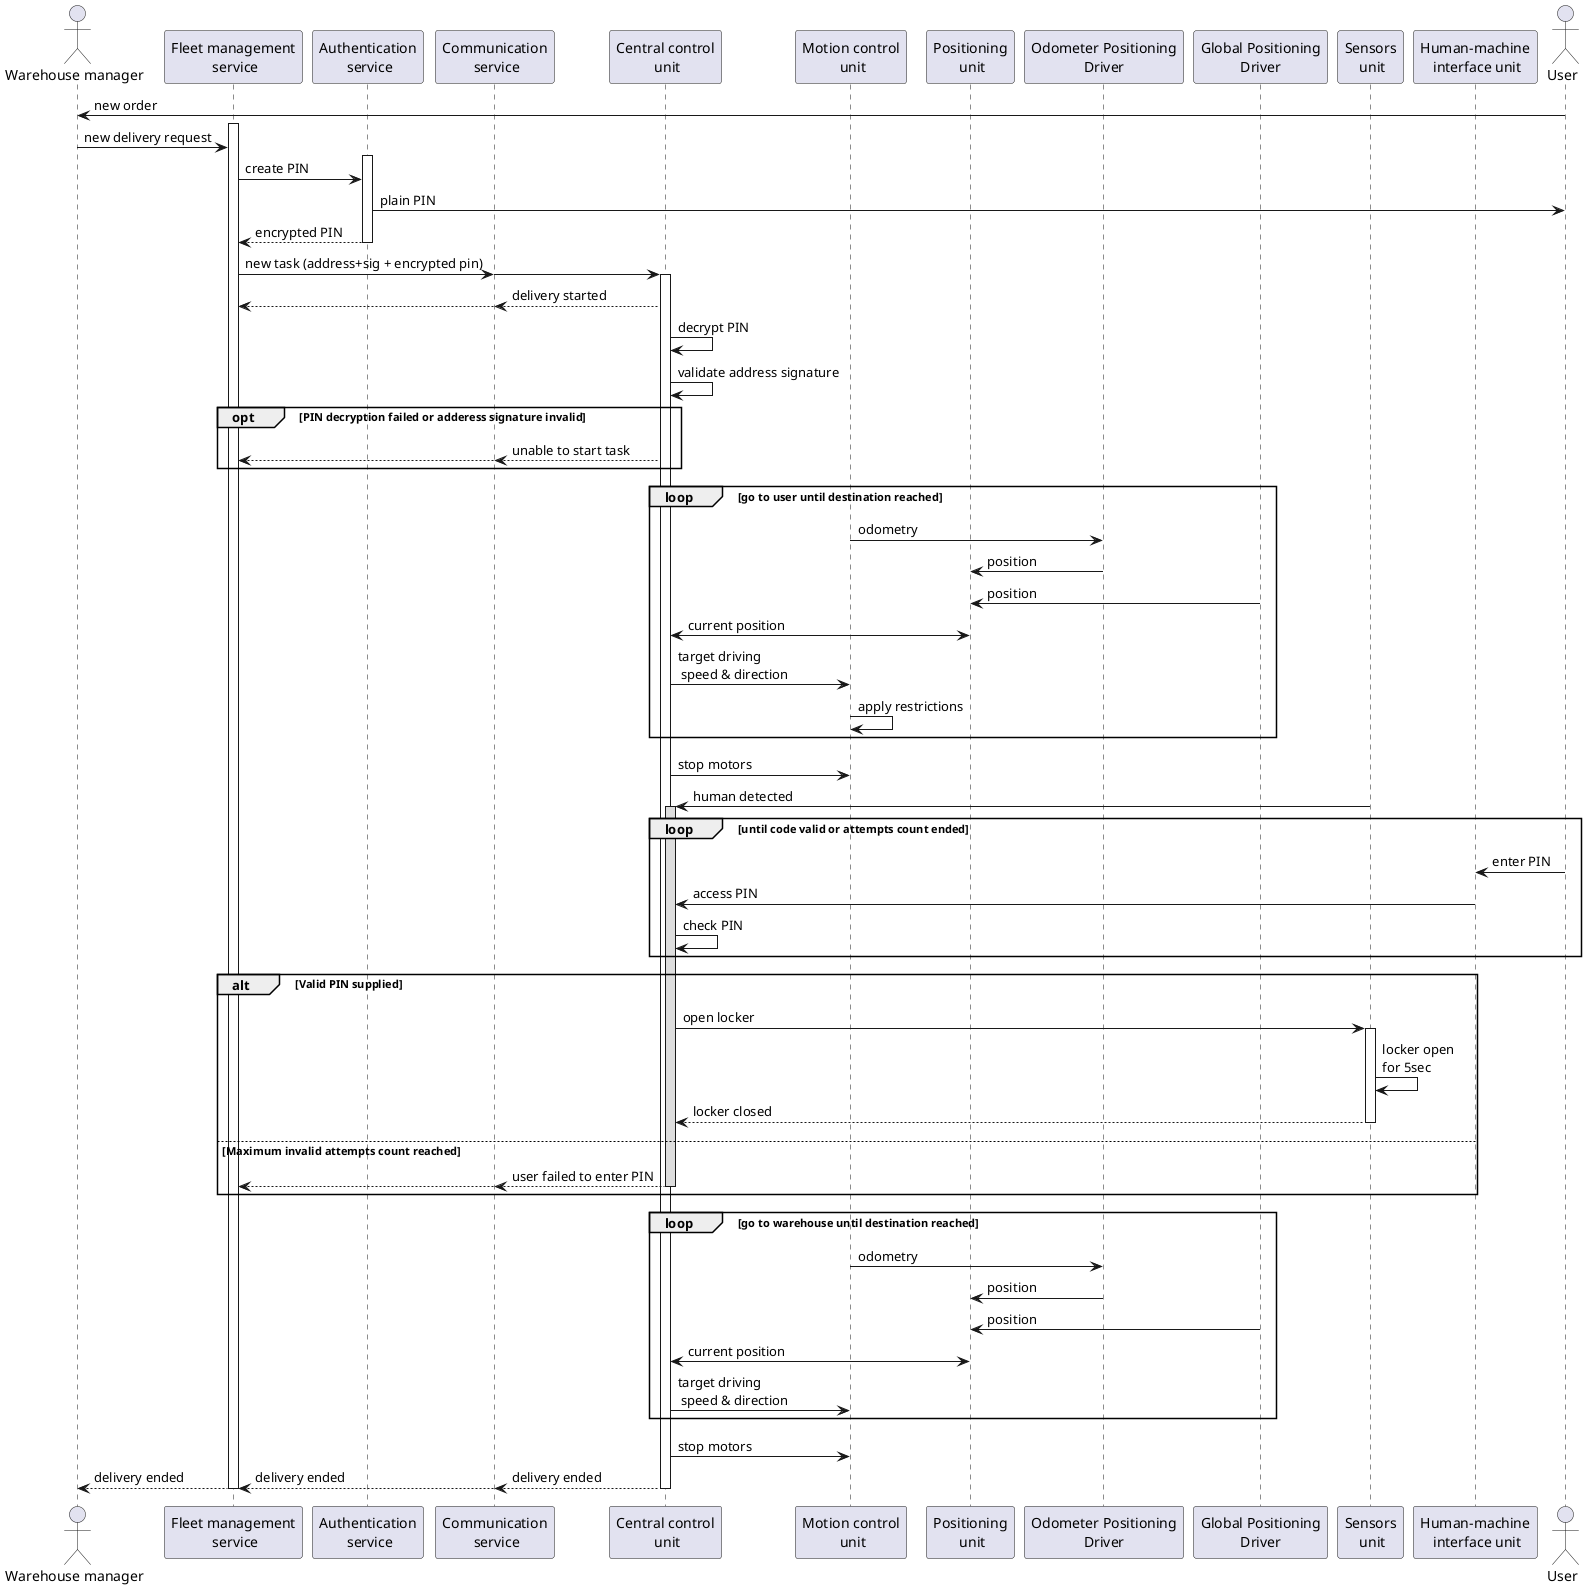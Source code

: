 @startuml
!pragma teoz true
'autonumber

actor "Warehouse manager" as WH
participant "Fleet management\n service" as FMS
participant "Authentication\n service" as AS
participant "Communication\n service" as CS
participant "Central control\n unit" as CCU
participant "Motion control\n unit" as MCU
participant "Positioning\n unit" as PU
participant "Odometer Positioning\nDriver" as OPD
participant "Global Positioning\nDriver" as GPD
participant "Sensors\n unit" as SU
participant "Human-machine\n interface unit" as HMI
actor "User" as User

User    -> WH:      new order
activate FMS
WH      -> FMS:     new delivery request
activate AS
FMS     -> AS:      create PIN
AS      -> User:    plain PIN
AS     --> FMS:     encrypted PIN
deactivate AS
FMS     -> CS:      new task (address+sig + encrypted pin)
&CS     -> CCU

activate CCU

CCU    --> CS:      delivery started
&CS    --> FMS:

CCU     -> CCU:     decrypt PIN
CCU     -> CCU:     validate address signature
opt PIN decryption failed or adderess signature invalid
CCU    --> CS:      unable to start task
&CS    --> FMS
end opt

loop go to user until destination reached

MCU     -> OPD:      odometry
OPD     -> PU:       position
GPD     -> PU:       position
PU      <-> CCU:     current position
CCU     -> MCU:      target driving\n speed & direction
MCU     -> MCU:       apply restrictions

end


CCU     -> MCU:     stop motors

SU      -> CCU:     human detected
activate CCU #DDDDDD


loop until code valid or attempts count ended
User    -> HMI:     enter PIN
HMI     -> CCU:     access PIN
CCU     -> CCU:     check PIN
end

alt Valid PIN supplied

CCU     -> SU:      open locker
activate SU
SU      -> SU:      locker open\nfor 5sec
SU     --> CCU:     locker closed
deactivate SU

else Maximum invalid attempts count reached

CCU    --> CS:      user failed to enter PIN
&CS    --> FMS

deactivate CCU
end

loop go to warehouse until destination reached
MCU     -> OPD:      odometry
OPD     -> PU:       position
GPD     -> PU:       position
PU      <-> CCU:     current position
CCU     -> MCU:      target driving\n speed & direction
end

CCU     -> MCU:     stop motors

CCU     --> CS:     delivery ended

deactivate CCU

&CS     --> FMS:    delivery ended
&FMS    --> WH:     delivery ended

deactivate FMS


@enduml